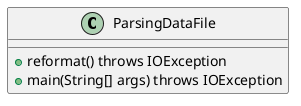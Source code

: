 @startuml

class ParsingDataFile {

    + reformat() throws IOException
    + main(String[] args) throws IOException

}

@enduml